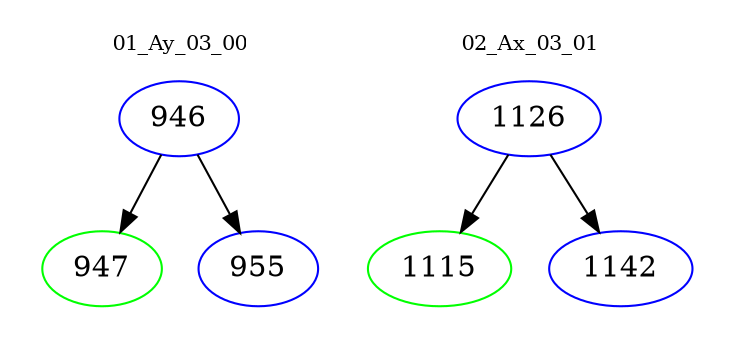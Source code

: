 digraph{
subgraph cluster_0 {
color = white
label = "01_Ay_03_00";
fontsize=10;
T0_946 [label="946", color="blue"]
T0_946 -> T0_947 [color="black"]
T0_947 [label="947", color="green"]
T0_946 -> T0_955 [color="black"]
T0_955 [label="955", color="blue"]
}
subgraph cluster_1 {
color = white
label = "02_Ax_03_01";
fontsize=10;
T1_1126 [label="1126", color="blue"]
T1_1126 -> T1_1115 [color="black"]
T1_1115 [label="1115", color="green"]
T1_1126 -> T1_1142 [color="black"]
T1_1142 [label="1142", color="blue"]
}
}
